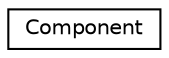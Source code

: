 digraph "Graphical Class Hierarchy"
{
 // LATEX_PDF_SIZE
  edge [fontname="Helvetica",fontsize="10",labelfontname="Helvetica",labelfontsize="10"];
  node [fontname="Helvetica",fontsize="10",shape=record];
  rankdir="LR";
  Node0 [label="Component",height=0.2,width=0.4,color="black", fillcolor="white", style="filled",URL="$class_component.html",tooltip=" "];
}
